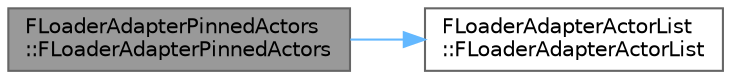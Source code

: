 digraph "FLoaderAdapterPinnedActors::FLoaderAdapterPinnedActors"
{
 // INTERACTIVE_SVG=YES
 // LATEX_PDF_SIZE
  bgcolor="transparent";
  edge [fontname=Helvetica,fontsize=10,labelfontname=Helvetica,labelfontsize=10];
  node [fontname=Helvetica,fontsize=10,shape=box,height=0.2,width=0.4];
  rankdir="LR";
  Node1 [id="Node000001",label="FLoaderAdapterPinnedActors\l::FLoaderAdapterPinnedActors",height=0.2,width=0.4,color="gray40", fillcolor="grey60", style="filled", fontcolor="black",tooltip=" "];
  Node1 -> Node2 [id="edge1_Node000001_Node000002",color="steelblue1",style="solid",tooltip=" "];
  Node2 [id="Node000002",label="FLoaderAdapterActorList\l::FLoaderAdapterActorList",height=0.2,width=0.4,color="grey40", fillcolor="white", style="filled",URL="$d9/d83/classFLoaderAdapterActorList.html#af00517bf63cb5c034ff27c14346362e0",tooltip=" "];
}

